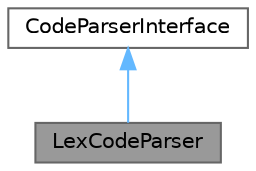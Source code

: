 digraph "LexCodeParser"
{
 // INTERACTIVE_SVG=YES
 // LATEX_PDF_SIZE
  bgcolor="transparent";
  edge [fontname=Helvetica,fontsize=10,labelfontname=Helvetica,labelfontsize=10];
  node [fontname=Helvetica,fontsize=10,shape=box,height=0.2,width=0.4];
  Node1 [label="LexCodeParser",height=0.2,width=0.4,color="gray40", fillcolor="grey60", style="filled", fontcolor="black",tooltip="LEX code scanner."];
  Node2 -> Node1 [dir="back",color="steelblue1",style="solid"];
  Node2 [label="CodeParserInterface",height=0.2,width=0.4,color="gray40", fillcolor="white", style="filled",URL="$d4/d65/class_code_parser_interface.html",tooltip="Abstract interface for code parsers."];
}
